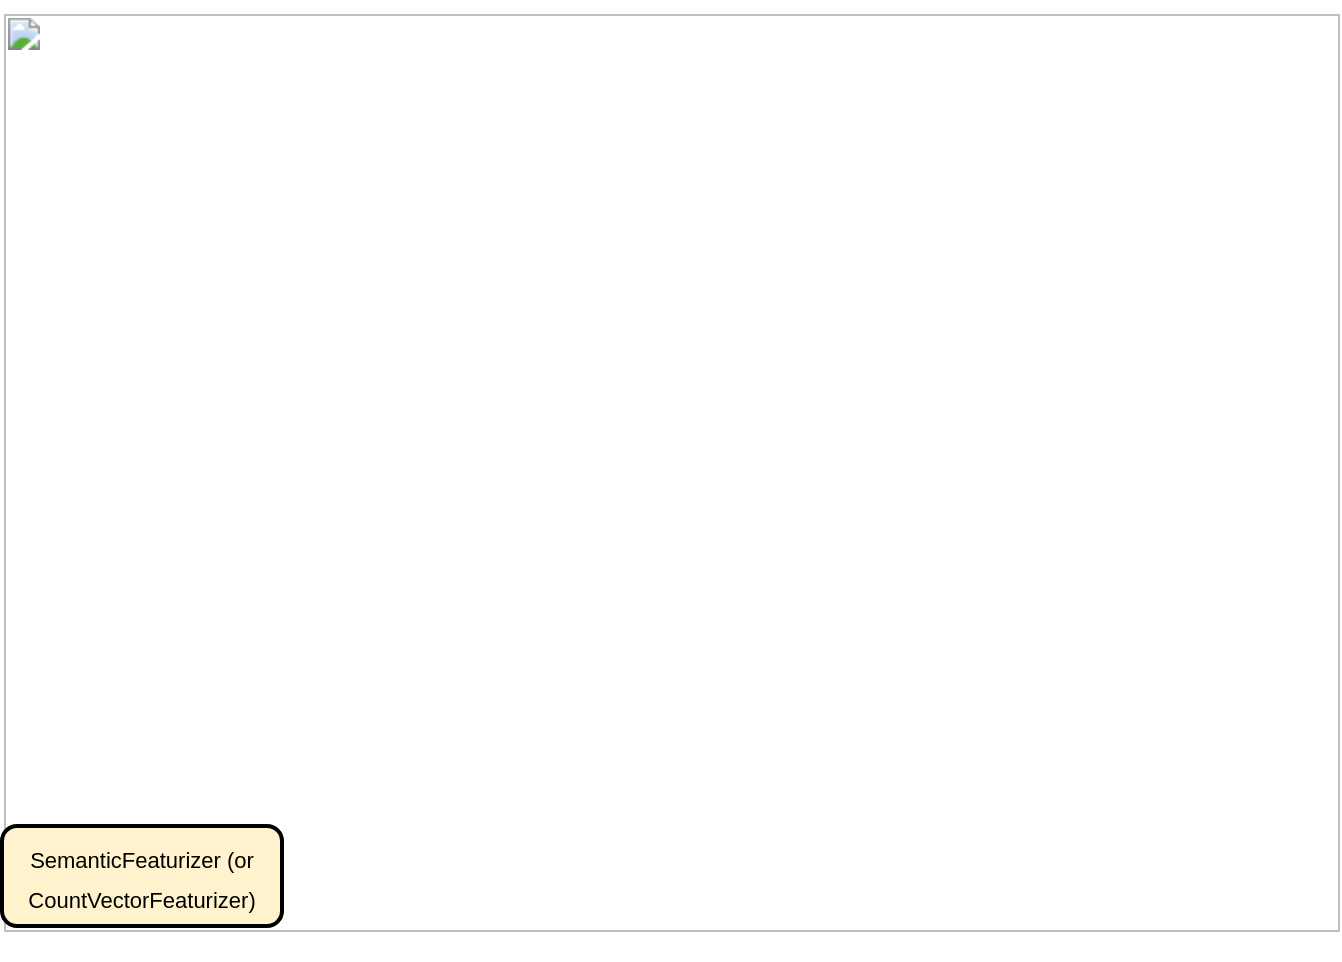 <mxfile version="17.4.0" type="device"><diagram id="S3eNpvt5_5Jppjou6vRy" name="Page-1"><mxGraphModel dx="945" dy="489" grid="1" gridSize="10" guides="1" tooltips="1" connect="1" arrows="1" fold="1" page="1" pageScale="1" pageWidth="850" pageHeight="1100" math="0" shadow="0"><root><mxCell id="0"/><mxCell id="1" parent="0"/><mxCell id="icp-zyjHCWDQausxBb8F-8" value="&lt;meta charset=&quot;utf-8&quot;&gt;&lt;b style=&quot;font-weight: normal&quot; id=&quot;docs-internal-guid-736a9b1f-7fff-7e4a-88e1-b03c0ddfe704&quot;&gt;&lt;img width=&quot;668px;&quot; height=&quot;459px;&quot; src=&quot;https://lh4.googleusercontent.com/c0wHi8GZM329AE465qz35uKMY4HW33EWiXw0CFntmz0Ue0_nY8mGj3H12taBcAWpTsrLWhNKnUykhLmZDPSMFh8duSL3lC9Gbba_wUAMo-WYSJjFgGGX2a8ORsW-AGA9gg&quot;&gt;&lt;/b&gt;" style="text;whiteSpace=wrap;html=1;fontSize=16;" vertex="1" parent="1"><mxGeometry x="440" y="770" width="550" height="480" as="geometry"/></mxCell><mxCell id="icp-zyjHCWDQausxBb8F-10" value="&lt;font style=&quot;font-size: 11px&quot;&gt;SemanticFeaturizer (or CountVectorFeaturizer)&lt;/font&gt;" style="rounded=1;whiteSpace=wrap;html=1;fontSize=16;strokeWidth=2;fillColor=#fff2cc;strokeColor=#000000;" vertex="1" parent="1"><mxGeometry x="441" y="1183" width="140" height="50" as="geometry"/></mxCell></root></mxGraphModel></diagram></mxfile>